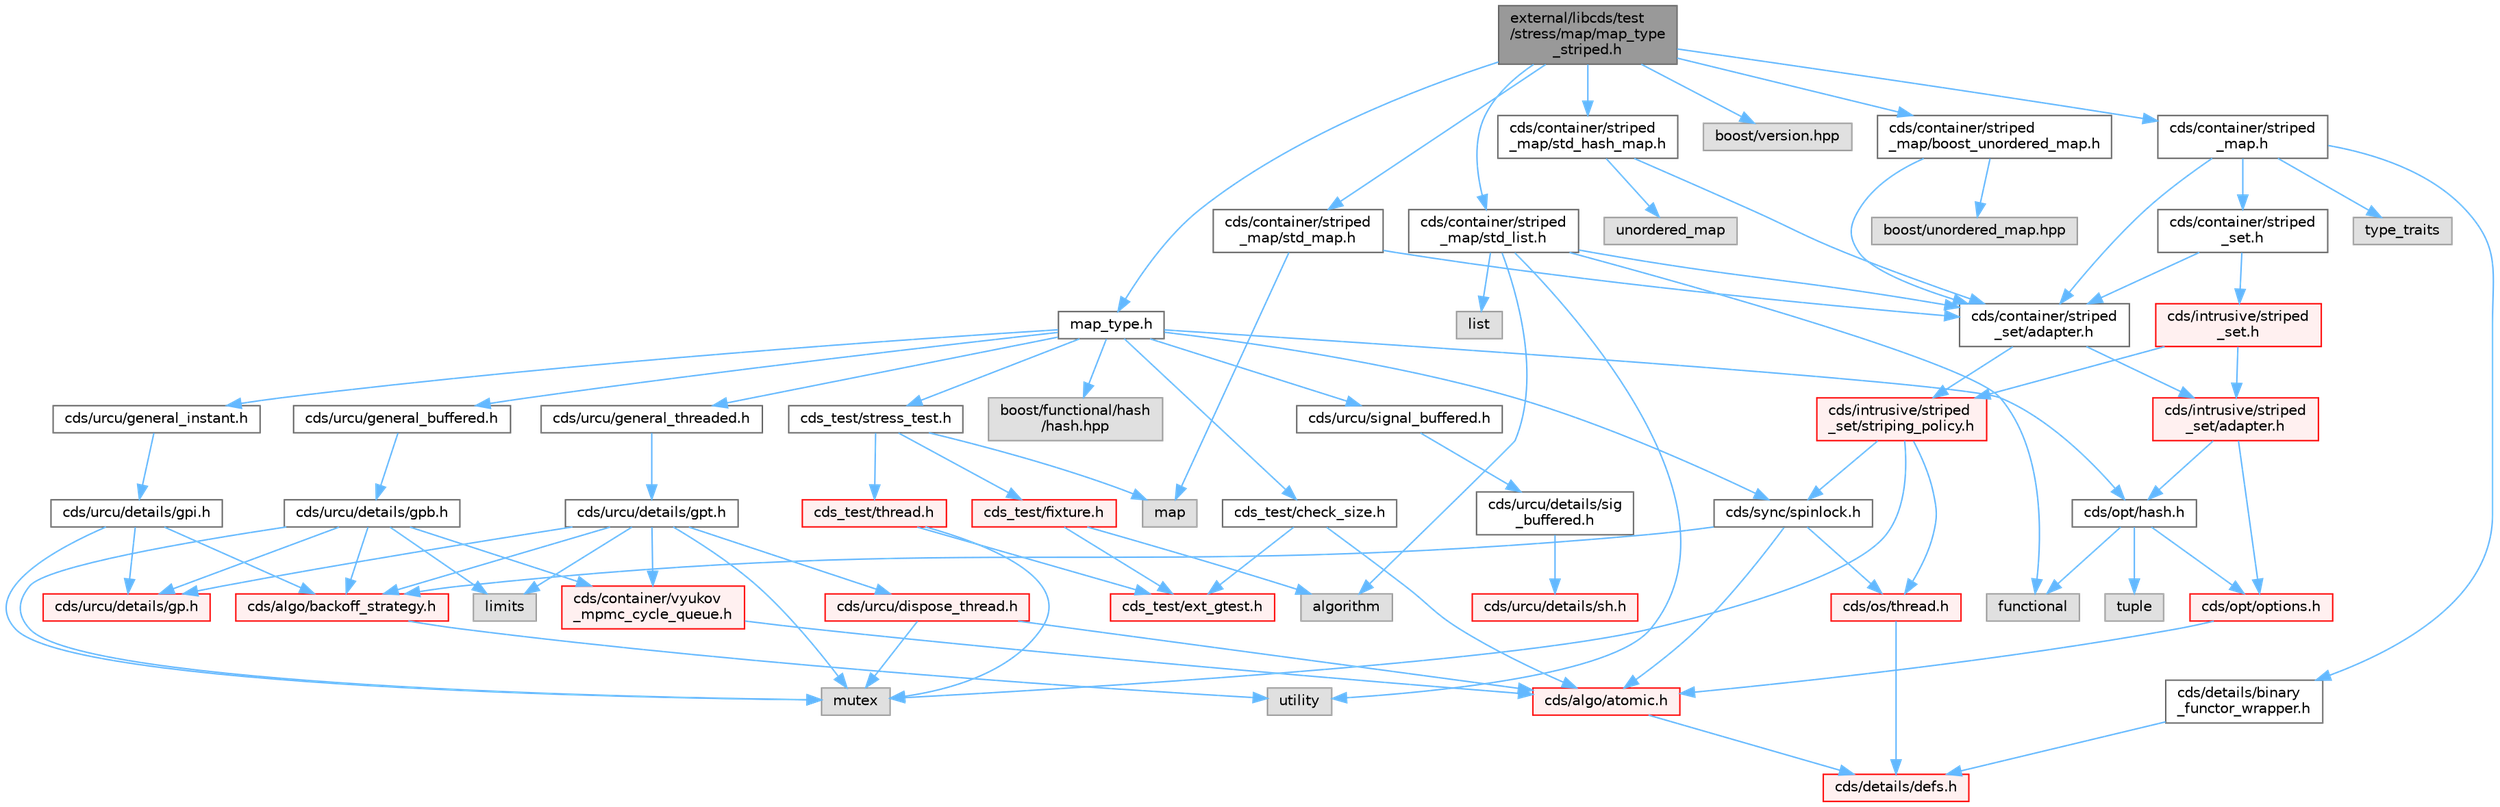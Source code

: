 digraph "external/libcds/test/stress/map/map_type_striped.h"
{
 // LATEX_PDF_SIZE
  bgcolor="transparent";
  edge [fontname=Helvetica,fontsize=10,labelfontname=Helvetica,labelfontsize=10];
  node [fontname=Helvetica,fontsize=10,shape=box,height=0.2,width=0.4];
  Node1 [id="Node000001",label="external/libcds/test\l/stress/map/map_type\l_striped.h",height=0.2,width=0.4,color="gray40", fillcolor="grey60", style="filled", fontcolor="black",tooltip=" "];
  Node1 -> Node2 [id="edge85_Node000001_Node000002",color="steelblue1",style="solid",tooltip=" "];
  Node2 [id="Node000002",label="map_type.h",height=0.2,width=0.4,color="grey40", fillcolor="white", style="filled",URL="$map__type_8h.html",tooltip=" "];
  Node2 -> Node3 [id="edge86_Node000002_Node000003",color="steelblue1",style="solid",tooltip=" "];
  Node3 [id="Node000003",label="cds/urcu/general_instant.h",height=0.2,width=0.4,color="grey40", fillcolor="white", style="filled",URL="$general__instant_8h.html",tooltip=" "];
  Node3 -> Node4 [id="edge87_Node000003_Node000004",color="steelblue1",style="solid",tooltip=" "];
  Node4 [id="Node000004",label="cds/urcu/details/gpi.h",height=0.2,width=0.4,color="grey40", fillcolor="white", style="filled",URL="$gpi_8h.html",tooltip=" "];
  Node4 -> Node5 [id="edge88_Node000004_Node000005",color="steelblue1",style="solid",tooltip=" "];
  Node5 [id="Node000005",label="mutex",height=0.2,width=0.4,color="grey60", fillcolor="#E0E0E0", style="filled",tooltip=" "];
  Node4 -> Node6 [id="edge89_Node000004_Node000006",color="steelblue1",style="solid",tooltip=" "];
  Node6 [id="Node000006",label="cds/urcu/details/gp.h",height=0.2,width=0.4,color="red", fillcolor="#FFF0F0", style="filled",URL="$gp_8h.html",tooltip=" "];
  Node4 -> Node54 [id="edge90_Node000004_Node000054",color="steelblue1",style="solid",tooltip=" "];
  Node54 [id="Node000054",label="cds/algo/backoff_strategy.h",height=0.2,width=0.4,color="red", fillcolor="#FFF0F0", style="filled",URL="$backoff__strategy_8h.html",tooltip=" "];
  Node54 -> Node42 [id="edge91_Node000054_Node000042",color="steelblue1",style="solid",tooltip=" "];
  Node42 [id="Node000042",label="utility",height=0.2,width=0.4,color="grey60", fillcolor="#E0E0E0", style="filled",tooltip=" "];
  Node2 -> Node58 [id="edge92_Node000002_Node000058",color="steelblue1",style="solid",tooltip=" "];
  Node58 [id="Node000058",label="cds/urcu/general_buffered.h",height=0.2,width=0.4,color="grey40", fillcolor="white", style="filled",URL="$general__buffered_8h.html",tooltip=" "];
  Node58 -> Node59 [id="edge93_Node000058_Node000059",color="steelblue1",style="solid",tooltip=" "];
  Node59 [id="Node000059",label="cds/urcu/details/gpb.h",height=0.2,width=0.4,color="grey40", fillcolor="white", style="filled",URL="$gpb_8h.html",tooltip=" "];
  Node59 -> Node5 [id="edge94_Node000059_Node000005",color="steelblue1",style="solid",tooltip=" "];
  Node59 -> Node60 [id="edge95_Node000059_Node000060",color="steelblue1",style="solid",tooltip=" "];
  Node60 [id="Node000060",label="limits",height=0.2,width=0.4,color="grey60", fillcolor="#E0E0E0", style="filled",tooltip=" "];
  Node59 -> Node6 [id="edge96_Node000059_Node000006",color="steelblue1",style="solid",tooltip=" "];
  Node59 -> Node54 [id="edge97_Node000059_Node000054",color="steelblue1",style="solid",tooltip=" "];
  Node59 -> Node61 [id="edge98_Node000059_Node000061",color="steelblue1",style="solid",tooltip=" "];
  Node61 [id="Node000061",label="cds/container/vyukov\l_mpmc_cycle_queue.h",height=0.2,width=0.4,color="red", fillcolor="#FFF0F0", style="filled",URL="$container_2vyukov__mpmc__cycle__queue_8h.html",tooltip=" "];
  Node61 -> Node9 [id="edge99_Node000061_Node000009",color="steelblue1",style="solid",tooltip=" "];
  Node9 [id="Node000009",label="cds/algo/atomic.h",height=0.2,width=0.4,color="red", fillcolor="#FFF0F0", style="filled",URL="$external_2libcds_2cds_2algo_2atomic_8h.html",tooltip=" "];
  Node9 -> Node10 [id="edge100_Node000009_Node000010",color="steelblue1",style="solid",tooltip=" "];
  Node10 [id="Node000010",label="cds/details/defs.h",height=0.2,width=0.4,color="red", fillcolor="#FFF0F0", style="filled",URL="$details_2defs_8h.html",tooltip=" "];
  Node2 -> Node72 [id="edge101_Node000002_Node000072",color="steelblue1",style="solid",tooltip=" "];
  Node72 [id="Node000072",label="cds/urcu/general_threaded.h",height=0.2,width=0.4,color="grey40", fillcolor="white", style="filled",URL="$general__threaded_8h.html",tooltip=" "];
  Node72 -> Node73 [id="edge102_Node000072_Node000073",color="steelblue1",style="solid",tooltip=" "];
  Node73 [id="Node000073",label="cds/urcu/details/gpt.h",height=0.2,width=0.4,color="grey40", fillcolor="white", style="filled",URL="$gpt_8h.html",tooltip=" "];
  Node73 -> Node5 [id="edge103_Node000073_Node000005",color="steelblue1",style="solid",tooltip=" "];
  Node73 -> Node60 [id="edge104_Node000073_Node000060",color="steelblue1",style="solid",tooltip=" "];
  Node73 -> Node6 [id="edge105_Node000073_Node000006",color="steelblue1",style="solid",tooltip=" "];
  Node73 -> Node74 [id="edge106_Node000073_Node000074",color="steelblue1",style="solid",tooltip=" "];
  Node74 [id="Node000074",label="cds/urcu/dispose_thread.h",height=0.2,width=0.4,color="red", fillcolor="#FFF0F0", style="filled",URL="$dispose__thread_8h.html",tooltip=" "];
  Node74 -> Node5 [id="edge107_Node000074_Node000005",color="steelblue1",style="solid",tooltip=" "];
  Node74 -> Node9 [id="edge108_Node000074_Node000009",color="steelblue1",style="solid",tooltip=" "];
  Node73 -> Node54 [id="edge109_Node000073_Node000054",color="steelblue1",style="solid",tooltip=" "];
  Node73 -> Node61 [id="edge110_Node000073_Node000061",color="steelblue1",style="solid",tooltip=" "];
  Node2 -> Node76 [id="edge111_Node000002_Node000076",color="steelblue1",style="solid",tooltip=" "];
  Node76 [id="Node000076",label="cds/urcu/signal_buffered.h",height=0.2,width=0.4,color="grey40", fillcolor="white", style="filled",URL="$signal__buffered_8h.html",tooltip=" "];
  Node76 -> Node77 [id="edge112_Node000076_Node000077",color="steelblue1",style="solid",tooltip=" "];
  Node77 [id="Node000077",label="cds/urcu/details/sig\l_buffered.h",height=0.2,width=0.4,color="grey40", fillcolor="white", style="filled",URL="$sig__buffered_8h.html",tooltip=" "];
  Node77 -> Node78 [id="edge113_Node000077_Node000078",color="steelblue1",style="solid",tooltip=" "];
  Node78 [id="Node000078",label="cds/urcu/details/sh.h",height=0.2,width=0.4,color="red", fillcolor="#FFF0F0", style="filled",URL="$sh_8h.html",tooltip=" "];
  Node2 -> Node79 [id="edge114_Node000002_Node000079",color="steelblue1",style="solid",tooltip=" "];
  Node79 [id="Node000079",label="cds/sync/spinlock.h",height=0.2,width=0.4,color="grey40", fillcolor="white", style="filled",URL="$sync_2spinlock_8h.html",tooltip=" "];
  Node79 -> Node9 [id="edge115_Node000079_Node000009",color="steelblue1",style="solid",tooltip=" "];
  Node79 -> Node43 [id="edge116_Node000079_Node000043",color="steelblue1",style="solid",tooltip=" "];
  Node43 [id="Node000043",label="cds/os/thread.h",height=0.2,width=0.4,color="red", fillcolor="#FFF0F0", style="filled",URL="$cds_2os_2thread_8h.html",tooltip=" "];
  Node43 -> Node10 [id="edge117_Node000043_Node000010",color="steelblue1",style="solid",tooltip=" "];
  Node79 -> Node54 [id="edge118_Node000079_Node000054",color="steelblue1",style="solid",tooltip=" "];
  Node2 -> Node80 [id="edge119_Node000002_Node000080",color="steelblue1",style="solid",tooltip=" "];
  Node80 [id="Node000080",label="cds/opt/hash.h",height=0.2,width=0.4,color="grey40", fillcolor="white", style="filled",URL="$external_2libcds_2cds_2opt_2hash_8h.html",tooltip=" "];
  Node80 -> Node81 [id="edge120_Node000080_Node000081",color="steelblue1",style="solid",tooltip=" "];
  Node81 [id="Node000081",label="tuple",height=0.2,width=0.4,color="grey60", fillcolor="#E0E0E0", style="filled",tooltip=" "];
  Node80 -> Node82 [id="edge121_Node000080_Node000082",color="steelblue1",style="solid",tooltip=" "];
  Node82 [id="Node000082",label="functional",height=0.2,width=0.4,color="grey60", fillcolor="#E0E0E0", style="filled",tooltip=" "];
  Node80 -> Node66 [id="edge122_Node000080_Node000066",color="steelblue1",style="solid",tooltip=" "];
  Node66 [id="Node000066",label="cds/opt/options.h",height=0.2,width=0.4,color="red", fillcolor="#FFF0F0", style="filled",URL="$opt_2options_8h.html",tooltip=" "];
  Node66 -> Node9 [id="edge123_Node000066_Node000009",color="steelblue1",style="solid",tooltip=" "];
  Node2 -> Node83 [id="edge124_Node000002_Node000083",color="steelblue1",style="solid",tooltip=" "];
  Node83 [id="Node000083",label="boost/functional/hash\l/hash.hpp",height=0.2,width=0.4,color="grey60", fillcolor="#E0E0E0", style="filled",tooltip=" "];
  Node2 -> Node84 [id="edge125_Node000002_Node000084",color="steelblue1",style="solid",tooltip=" "];
  Node84 [id="Node000084",label="cds_test/stress_test.h",height=0.2,width=0.4,color="grey40", fillcolor="white", style="filled",URL="$stress__test_8h.html",tooltip=" "];
  Node84 -> Node85 [id="edge126_Node000084_Node000085",color="steelblue1",style="solid",tooltip=" "];
  Node85 [id="Node000085",label="map",height=0.2,width=0.4,color="grey60", fillcolor="#E0E0E0", style="filled",tooltip=" "];
  Node84 -> Node86 [id="edge127_Node000084_Node000086",color="steelblue1",style="solid",tooltip=" "];
  Node86 [id="Node000086",label="cds_test/fixture.h",height=0.2,width=0.4,color="red", fillcolor="#FFF0F0", style="filled",URL="$fixture_8h.html",tooltip=" "];
  Node86 -> Node87 [id="edge128_Node000086_Node000087",color="steelblue1",style="solid",tooltip=" "];
  Node87 [id="Node000087",label="cds_test/ext_gtest.h",height=0.2,width=0.4,color="red", fillcolor="#FFF0F0", style="filled",URL="$ext__gtest_8h.html",tooltip=" "];
  Node86 -> Node89 [id="edge129_Node000086_Node000089",color="steelblue1",style="solid",tooltip=" "];
  Node89 [id="Node000089",label="algorithm",height=0.2,width=0.4,color="grey60", fillcolor="#E0E0E0", style="filled",tooltip=" "];
  Node84 -> Node91 [id="edge130_Node000084_Node000091",color="steelblue1",style="solid",tooltip=" "];
  Node91 [id="Node000091",label="cds_test/thread.h",height=0.2,width=0.4,color="red", fillcolor="#FFF0F0", style="filled",URL="$test_2include_2cds__test_2thread_8h.html",tooltip=" "];
  Node91 -> Node87 [id="edge131_Node000091_Node000087",color="steelblue1",style="solid",tooltip=" "];
  Node91 -> Node5 [id="edge132_Node000091_Node000005",color="steelblue1",style="solid",tooltip=" "];
  Node2 -> Node95 [id="edge133_Node000002_Node000095",color="steelblue1",style="solid",tooltip=" "];
  Node95 [id="Node000095",label="cds_test/check_size.h",height=0.2,width=0.4,color="grey40", fillcolor="white", style="filled",URL="$check__size_8h.html",tooltip=" "];
  Node95 -> Node87 [id="edge134_Node000095_Node000087",color="steelblue1",style="solid",tooltip=" "];
  Node95 -> Node9 [id="edge135_Node000095_Node000009",color="steelblue1",style="solid",tooltip=" "];
  Node1 -> Node96 [id="edge136_Node000001_Node000096",color="steelblue1",style="solid",tooltip=" "];
  Node96 [id="Node000096",label="cds/container/striped\l_map/std_list.h",height=0.2,width=0.4,color="grey40", fillcolor="white", style="filled",URL="$striped__map_2std__list_8h.html",tooltip=" "];
  Node96 -> Node97 [id="edge137_Node000096_Node000097",color="steelblue1",style="solid",tooltip=" "];
  Node97 [id="Node000097",label="list",height=0.2,width=0.4,color="grey60", fillcolor="#E0E0E0", style="filled",tooltip=" "];
  Node96 -> Node82 [id="edge138_Node000096_Node000082",color="steelblue1",style="solid",tooltip=" "];
  Node96 -> Node89 [id="edge139_Node000096_Node000089",color="steelblue1",style="solid",tooltip=" "];
  Node96 -> Node42 [id="edge140_Node000096_Node000042",color="steelblue1",style="solid",tooltip=" "];
  Node96 -> Node98 [id="edge141_Node000096_Node000098",color="steelblue1",style="solid",tooltip=" "];
  Node98 [id="Node000098",label="cds/container/striped\l_set/adapter.h",height=0.2,width=0.4,color="grey40", fillcolor="white", style="filled",URL="$container_2striped__set_2adapter_8h.html",tooltip=" "];
  Node98 -> Node99 [id="edge142_Node000098_Node000099",color="steelblue1",style="solid",tooltip=" "];
  Node99 [id="Node000099",label="cds/intrusive/striped\l_set/adapter.h",height=0.2,width=0.4,color="red", fillcolor="#FFF0F0", style="filled",URL="$intrusive_2striped__set_2adapter_8h.html",tooltip=" "];
  Node99 -> Node66 [id="edge143_Node000099_Node000066",color="steelblue1",style="solid",tooltip=" "];
  Node99 -> Node80 [id="edge144_Node000099_Node000080",color="steelblue1",style="solid",tooltip=" "];
  Node98 -> Node102 [id="edge145_Node000098_Node000102",color="steelblue1",style="solid",tooltip=" "];
  Node102 [id="Node000102",label="cds/intrusive/striped\l_set/striping_policy.h",height=0.2,width=0.4,color="red", fillcolor="#FFF0F0", style="filled",URL="$striping__policy_8h.html",tooltip=" "];
  Node102 -> Node5 [id="edge146_Node000102_Node000005",color="steelblue1",style="solid",tooltip=" "];
  Node102 -> Node43 [id="edge147_Node000102_Node000043",color="steelblue1",style="solid",tooltip=" "];
  Node102 -> Node79 [id="edge148_Node000102_Node000079",color="steelblue1",style="solid",tooltip=" "];
  Node1 -> Node104 [id="edge149_Node000001_Node000104",color="steelblue1",style="solid",tooltip=" "];
  Node104 [id="Node000104",label="cds/container/striped\l_map/std_map.h",height=0.2,width=0.4,color="grey40", fillcolor="white", style="filled",URL="$std__map_8h.html",tooltip=" "];
  Node104 -> Node98 [id="edge150_Node000104_Node000098",color="steelblue1",style="solid",tooltip=" "];
  Node104 -> Node85 [id="edge151_Node000104_Node000085",color="steelblue1",style="solid",tooltip=" "];
  Node1 -> Node105 [id="edge152_Node000001_Node000105",color="steelblue1",style="solid",tooltip=" "];
  Node105 [id="Node000105",label="cds/container/striped\l_map/std_hash_map.h",height=0.2,width=0.4,color="grey40", fillcolor="white", style="filled",URL="$std__hash__map_8h.html",tooltip=" "];
  Node105 -> Node98 [id="edge153_Node000105_Node000098",color="steelblue1",style="solid",tooltip=" "];
  Node105 -> Node106 [id="edge154_Node000105_Node000106",color="steelblue1",style="solid",tooltip=" "];
  Node106 [id="Node000106",label="unordered_map",height=0.2,width=0.4,color="grey60", fillcolor="#E0E0E0", style="filled",tooltip=" "];
  Node1 -> Node107 [id="edge155_Node000001_Node000107",color="steelblue1",style="solid",tooltip=" "];
  Node107 [id="Node000107",label="boost/version.hpp",height=0.2,width=0.4,color="grey60", fillcolor="#E0E0E0", style="filled",tooltip=" "];
  Node1 -> Node108 [id="edge156_Node000001_Node000108",color="steelblue1",style="solid",tooltip=" "];
  Node108 [id="Node000108",label="cds/container/striped\l_map/boost_unordered_map.h",height=0.2,width=0.4,color="grey40", fillcolor="white", style="filled",URL="$boost__unordered__map_8h.html",tooltip=" "];
  Node108 -> Node98 [id="edge157_Node000108_Node000098",color="steelblue1",style="solid",tooltip=" "];
  Node108 -> Node109 [id="edge158_Node000108_Node000109",color="steelblue1",style="solid",tooltip=" "];
  Node109 [id="Node000109",label="boost/unordered_map.hpp",height=0.2,width=0.4,color="grey60", fillcolor="#E0E0E0", style="filled",tooltip=" "];
  Node1 -> Node110 [id="edge159_Node000001_Node000110",color="steelblue1",style="solid",tooltip=" "];
  Node110 [id="Node000110",label="cds/container/striped\l_map.h",height=0.2,width=0.4,color="grey40", fillcolor="white", style="filled",URL="$striped__map_8h.html",tooltip=" "];
  Node110 -> Node26 [id="edge160_Node000110_Node000026",color="steelblue1",style="solid",tooltip=" "];
  Node26 [id="Node000026",label="type_traits",height=0.2,width=0.4,color="grey60", fillcolor="#E0E0E0", style="filled",tooltip=" "];
  Node110 -> Node111 [id="edge161_Node000110_Node000111",color="steelblue1",style="solid",tooltip=" "];
  Node111 [id="Node000111",label="cds/container/striped\l_set.h",height=0.2,width=0.4,color="grey40", fillcolor="white", style="filled",URL="$container_2striped__set_8h.html",tooltip=" "];
  Node111 -> Node112 [id="edge162_Node000111_Node000112",color="steelblue1",style="solid",tooltip=" "];
  Node112 [id="Node000112",label="cds/intrusive/striped\l_set.h",height=0.2,width=0.4,color="red", fillcolor="#FFF0F0", style="filled",URL="$intrusive_2striped__set_8h.html",tooltip=" "];
  Node112 -> Node99 [id="edge163_Node000112_Node000099",color="steelblue1",style="solid",tooltip=" "];
  Node112 -> Node102 [id="edge164_Node000112_Node000102",color="steelblue1",style="solid",tooltip=" "];
  Node111 -> Node98 [id="edge165_Node000111_Node000098",color="steelblue1",style="solid",tooltip=" "];
  Node110 -> Node98 [id="edge166_Node000110_Node000098",color="steelblue1",style="solid",tooltip=" "];
  Node110 -> Node113 [id="edge167_Node000110_Node000113",color="steelblue1",style="solid",tooltip=" "];
  Node113 [id="Node000113",label="cds/details/binary\l_functor_wrapper.h",height=0.2,width=0.4,color="grey40", fillcolor="white", style="filled",URL="$binary__functor__wrapper_8h.html",tooltip=" "];
  Node113 -> Node10 [id="edge168_Node000113_Node000010",color="steelblue1",style="solid",tooltip=" "];
}
